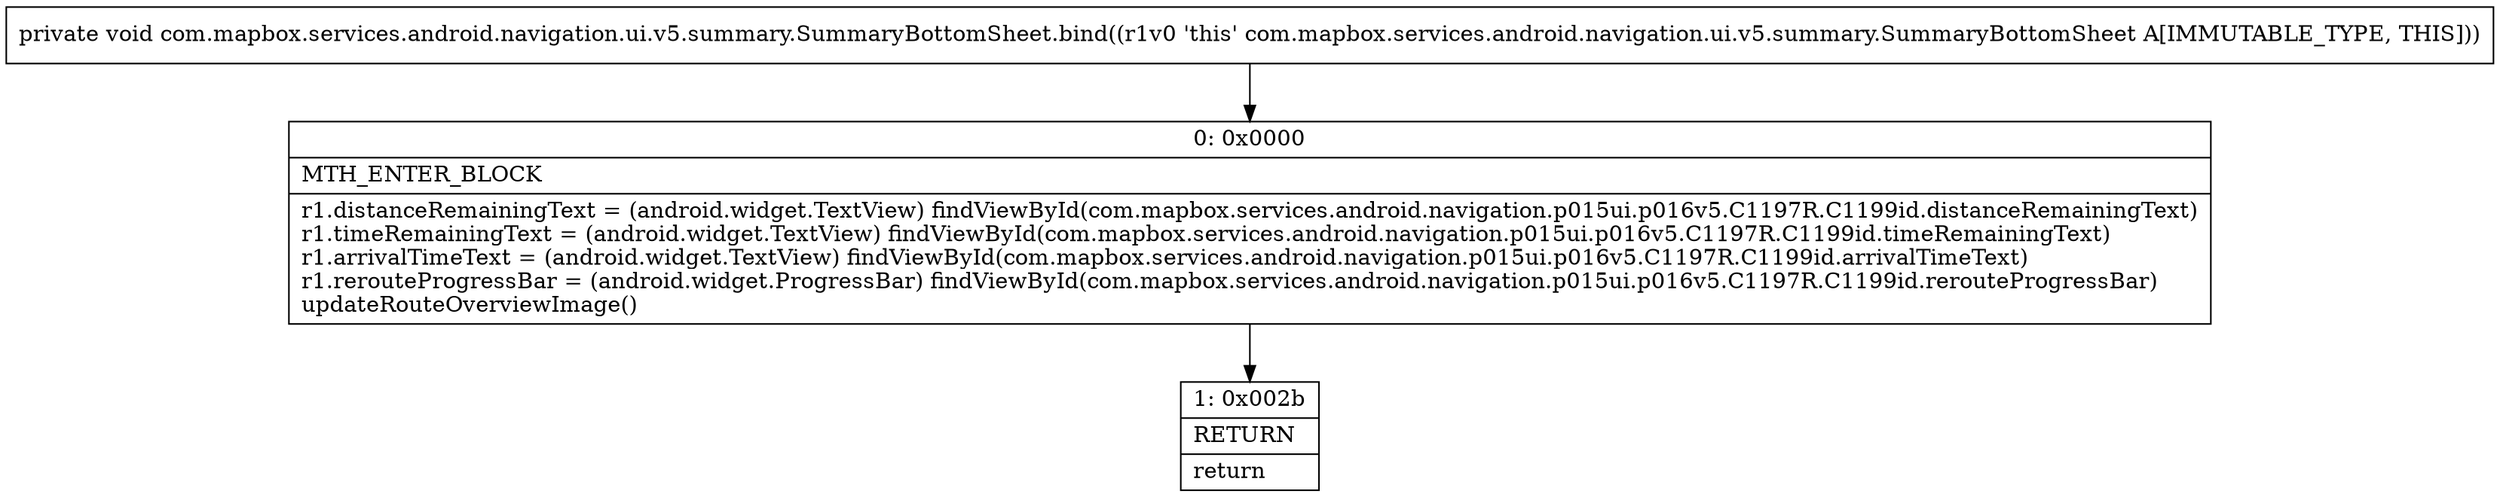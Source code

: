 digraph "CFG forcom.mapbox.services.android.navigation.ui.v5.summary.SummaryBottomSheet.bind()V" {
Node_0 [shape=record,label="{0\:\ 0x0000|MTH_ENTER_BLOCK\l|r1.distanceRemainingText = (android.widget.TextView) findViewById(com.mapbox.services.android.navigation.p015ui.p016v5.C1197R.C1199id.distanceRemainingText)\lr1.timeRemainingText = (android.widget.TextView) findViewById(com.mapbox.services.android.navigation.p015ui.p016v5.C1197R.C1199id.timeRemainingText)\lr1.arrivalTimeText = (android.widget.TextView) findViewById(com.mapbox.services.android.navigation.p015ui.p016v5.C1197R.C1199id.arrivalTimeText)\lr1.rerouteProgressBar = (android.widget.ProgressBar) findViewById(com.mapbox.services.android.navigation.p015ui.p016v5.C1197R.C1199id.rerouteProgressBar)\lupdateRouteOverviewImage()\l}"];
Node_1 [shape=record,label="{1\:\ 0x002b|RETURN\l|return\l}"];
MethodNode[shape=record,label="{private void com.mapbox.services.android.navigation.ui.v5.summary.SummaryBottomSheet.bind((r1v0 'this' com.mapbox.services.android.navigation.ui.v5.summary.SummaryBottomSheet A[IMMUTABLE_TYPE, THIS])) }"];
MethodNode -> Node_0;
Node_0 -> Node_1;
}

